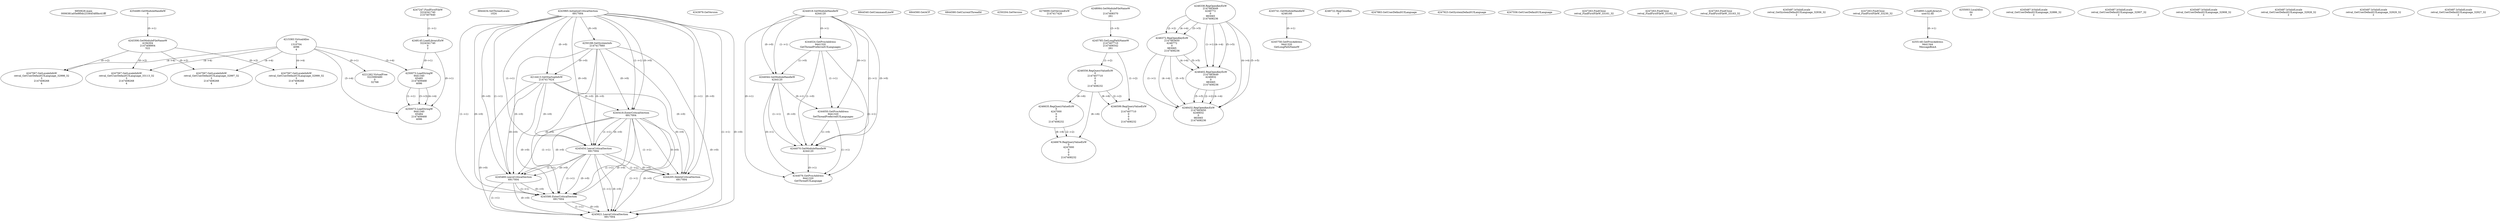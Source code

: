// Global SCDG with merge call
digraph {
	0 [label="6850628.main
0006381a05e9f0dc2336454f0bc41fff"]
	1 [label="4254480.GetModuleHandleW
0"]
	2 [label="6844434.SetThreadLocale
1024"]
	3 [label="4243965.InitializeCriticalSection
6917004"]
	4 [label="4243979.GetVersion
"]
	5 [label="4244018.GetModuleHandleW
4244120"]
	6 [label="4244024.GetProcAddress
9441320
GetThreadPreferredUILanguages"]
	5 -> 6 [label="(0-->1)"]
	7 [label="4244044.GetModuleHandleW
4244120"]
	5 -> 7 [label="(1-->1)"]
	5 -> 7 [label="(0-->0)"]
	6 -> 7 [label="(1-->0)"]
	8 [label="4244050.GetProcAddress
9441320
SetThreadPreferredUILanguages"]
	5 -> 8 [label="(0-->1)"]
	6 -> 8 [label="(1-->1)"]
	7 -> 8 [label="(0-->1)"]
	9 [label="4244070.GetModuleHandleW
4244120"]
	5 -> 9 [label="(1-->1)"]
	7 -> 9 [label="(1-->1)"]
	5 -> 9 [label="(0-->0)"]
	6 -> 9 [label="(1-->0)"]
	7 -> 9 [label="(0-->0)"]
	8 -> 9 [label="(1-->0)"]
	10 [label="4244076.GetProcAddress
9441320
GetThreadUILanguage"]
	5 -> 10 [label="(0-->1)"]
	6 -> 10 [label="(1-->1)"]
	7 -> 10 [label="(0-->1)"]
	8 -> 10 [label="(1-->1)"]
	9 -> 10 [label="(0-->1)"]
	11 [label="4250188.GetSystemInfo
2147417660"]
	3 -> 11 [label="(0-->0)"]
	12 [label="6844540.GetCommandLineW
"]
	13 [label="4214413.GetStartupInfoW
2147417624"]
	3 -> 13 [label="(0-->0)"]
	11 -> 13 [label="(0-->0)"]
	14 [label="6844560.GetACP
"]
	15 [label="6844580.GetCurrentThreadId
"]
	16 [label="4250204.GetVersion
"]
	17 [label="4276690.GetVersionExW
2147417420"]
	18 [label="4243306.GetModuleFileNameW
4194304
2147408904
522"]
	1 -> 18 [label="(0-->1)"]
	19 [label="4248064.GetModuleFileNameW
0
2147408370
261"]
	20 [label="4215383.VirtualAlloc
0
1310704
4096
4"]
	21 [label="4246338.RegOpenKeyExW
2147483649
4246772
0
983065
2147408236"]
	22 [label="4246372.RegOpenKeyExW
2147483650
4246772
0
983065
2147408236"]
	21 -> 22 [label="(2-->2)"]
	21 -> 22 [label="(4-->4)"]
	21 -> 22 [label="(5-->5)"]
	23 [label="4246402.RegOpenKeyExW
2147483649
4246832
0
983065
2147408236"]
	21 -> 23 [label="(1-->1)"]
	21 -> 23 [label="(4-->4)"]
	22 -> 23 [label="(4-->4)"]
	21 -> 23 [label="(5-->5)"]
	22 -> 23 [label="(5-->5)"]
	24 [label="4245741.GetModuleHandleW
4246160"]
	25 [label="4245758.GetProcAddress
9441320
GetLongPathNameW"]
	24 -> 25 [label="(0-->1)"]
	26 [label="4245785.GetLongPathNameW
2147407710
2147406542
261"]
	19 -> 26 [label="(3-->3)"]
	27 [label="4246556.RegQueryValueExW
0
2147407710
0
0
0
2147408232"]
	26 -> 27 [label="(1-->2)"]
	28 [label="4246599.RegQueryValueExW
0
2147407710
0
0
0
2147408232"]
	26 -> 28 [label="(1-->2)"]
	27 -> 28 [label="(2-->2)"]
	27 -> 28 [label="(6-->6)"]
	29 [label="4246722.RegCloseKey
0"]
	30 [label="4247883.GetUserDefaultUILanguage
"]
	31 [label="4245418.EnterCriticalSection
6917004"]
	3 -> 31 [label="(1-->1)"]
	3 -> 31 [label="(0-->0)"]
	11 -> 31 [label="(0-->0)"]
	13 -> 31 [label="(0-->0)"]
	32 [label="4245454.LeaveCriticalSection
6917004"]
	3 -> 32 [label="(1-->1)"]
	31 -> 32 [label="(1-->1)"]
	3 -> 32 [label="(0-->0)"]
	11 -> 32 [label="(0-->0)"]
	13 -> 32 [label="(0-->0)"]
	31 -> 32 [label="(0-->0)"]
	33 [label="4247923.GetSystemDefaultUILanguage
"]
	34 [label="4247558.GetUserDefaultUILanguage
"]
	35 [label="4247567.GetLocaleInfoW
retval_GetUserDefaultUILanguage_32997_32
3
2147408268
4"]
	18 -> 35 [label="(0-->2)"]
	20 -> 35 [label="(4-->4)"]
	36 [label="4247247.FindFirstFileW
3224341740
2147407640"]
	37 [label="4247263.FindClose
retval_FindFirstFileW_33161_32"]
	38 [label="4248145.LoadLibraryExW
3224341740
0
2"]
	36 -> 38 [label="(1-->1)"]
	39 [label="4250073.LoadStringW
9441340
65485
2147409468
4096"]
	38 -> 39 [label="(0-->1)"]
	20 -> 39 [label="(3-->4)"]
	40 [label="4247567.GetLocaleInfoW
retval_GetUserDefaultUILanguage_32998_32
3
2147408268
4"]
	18 -> 40 [label="(0-->2)"]
	20 -> 40 [label="(4-->4)"]
	41 [label="4247263.FindClose
retval_FindFirstFileW_33162_32"]
	42 [label="4247567.GetLocaleInfoW
retval_GetUserDefaultUILanguage_32999_32
3
2147408268
4"]
	18 -> 42 [label="(0-->2)"]
	20 -> 42 [label="(4-->4)"]
	43 [label="4247263.FindClose
retval_FindFirstFileW_33163_32"]
	44 [label="4246635.RegQueryValueExW
0
4247000
0
0
0
2147408232"]
	27 -> 44 [label="(6-->6)"]
	45 [label="4245469.LeaveCriticalSection
6917004"]
	3 -> 45 [label="(1-->1)"]
	31 -> 45 [label="(1-->1)"]
	32 -> 45 [label="(1-->1)"]
	3 -> 45 [label="(0-->0)"]
	11 -> 45 [label="(0-->0)"]
	13 -> 45 [label="(0-->0)"]
	31 -> 45 [label="(0-->0)"]
	32 -> 45 [label="(0-->0)"]
	46 [label="4245487.IsValidLocale
retval_GetSystemDefaultUILanguage_32936_32
2"]
	47 [label="4245580.EnterCriticalSection
6917004"]
	3 -> 47 [label="(1-->1)"]
	31 -> 47 [label="(1-->1)"]
	32 -> 47 [label="(1-->1)"]
	45 -> 47 [label="(1-->1)"]
	3 -> 47 [label="(0-->0)"]
	11 -> 47 [label="(0-->0)"]
	13 -> 47 [label="(0-->0)"]
	31 -> 47 [label="(0-->0)"]
	32 -> 47 [label="(0-->0)"]
	45 -> 47 [label="(0-->0)"]
	48 [label="4245621.LeaveCriticalSection
6917004"]
	3 -> 48 [label="(1-->1)"]
	31 -> 48 [label="(1-->1)"]
	32 -> 48 [label="(1-->1)"]
	45 -> 48 [label="(1-->1)"]
	47 -> 48 [label="(1-->1)"]
	3 -> 48 [label="(0-->0)"]
	11 -> 48 [label="(0-->0)"]
	13 -> 48 [label="(0-->0)"]
	31 -> 48 [label="(0-->0)"]
	32 -> 48 [label="(0-->0)"]
	45 -> 48 [label="(0-->0)"]
	47 -> 48 [label="(0-->0)"]
	49 [label="4247567.GetLocaleInfoW
retval_GetUserDefaultUILanguage_33113_32
3
2147408268
4"]
	18 -> 49 [label="(0-->2)"]
	20 -> 49 [label="(4-->4)"]
	50 [label="4247263.FindClose
retval_FindFirstFileW_33230_32"]
	51 [label="4250073.LoadStringW
9441340
65484
2147409468
4096"]
	38 -> 51 [label="(0-->1)"]
	39 -> 51 [label="(1-->1)"]
	39 -> 51 [label="(3-->3)"]
	20 -> 51 [label="(3-->4)"]
	39 -> 51 [label="(4-->4)"]
	52 [label="4254893.LoadLibraryA
user32.dll"]
	53 [label="4255003.LocalAlloc
64
8"]
	54 [label="4255148.GetProcAddress
9441344
MessageBoxA"]
	52 -> 54 [label="(0-->1)"]
	55 [label="4244205.DeleteCriticalSection
6917004"]
	3 -> 55 [label="(1-->1)"]
	31 -> 55 [label="(1-->1)"]
	32 -> 55 [label="(1-->1)"]
	3 -> 55 [label="(0-->0)"]
	11 -> 55 [label="(0-->0)"]
	13 -> 55 [label="(0-->0)"]
	31 -> 55 [label="(0-->0)"]
	32 -> 55 [label="(0-->0)"]
	56 [label="4221262.VirtualFree
3223060480
0
32768"]
	20 -> 56 [label="(0-->1)"]
	57 [label="4246676.RegQueryValueExW
0
4247000
0
0
0
2147408232"]
	44 -> 57 [label="(2-->2)"]
	27 -> 57 [label="(6-->6)"]
	44 -> 57 [label="(6-->6)"]
	58 [label="4245487.IsValidLocale
retval_GetUserDefaultUILanguage_32886_32
2"]
	59 [label="4245487.IsValidLocale
retval_GetUserDefaultUILanguage_32907_32
2"]
	60 [label="4245487.IsValidLocale
retval_GetUserDefaultUILanguage_32908_32
2"]
	61 [label="4245487.IsValidLocale
retval_GetUserDefaultUILanguage_32928_32
2"]
	62 [label="4245487.IsValidLocale
retval_GetUserDefaultUILanguage_32929_32
2"]
	63 [label="4246432.RegOpenKeyExW
2147483650
4246832
0
983065
2147408236"]
	22 -> 63 [label="(1-->1)"]
	23 -> 63 [label="(2-->2)"]
	21 -> 63 [label="(4-->4)"]
	22 -> 63 [label="(4-->4)"]
	23 -> 63 [label="(4-->4)"]
	21 -> 63 [label="(5-->5)"]
	22 -> 63 [label="(5-->5)"]
	23 -> 63 [label="(5-->5)"]
	64 [label="4245487.IsValidLocale
retval_GetUserDefaultUILanguage_32927_32
2"]
}

